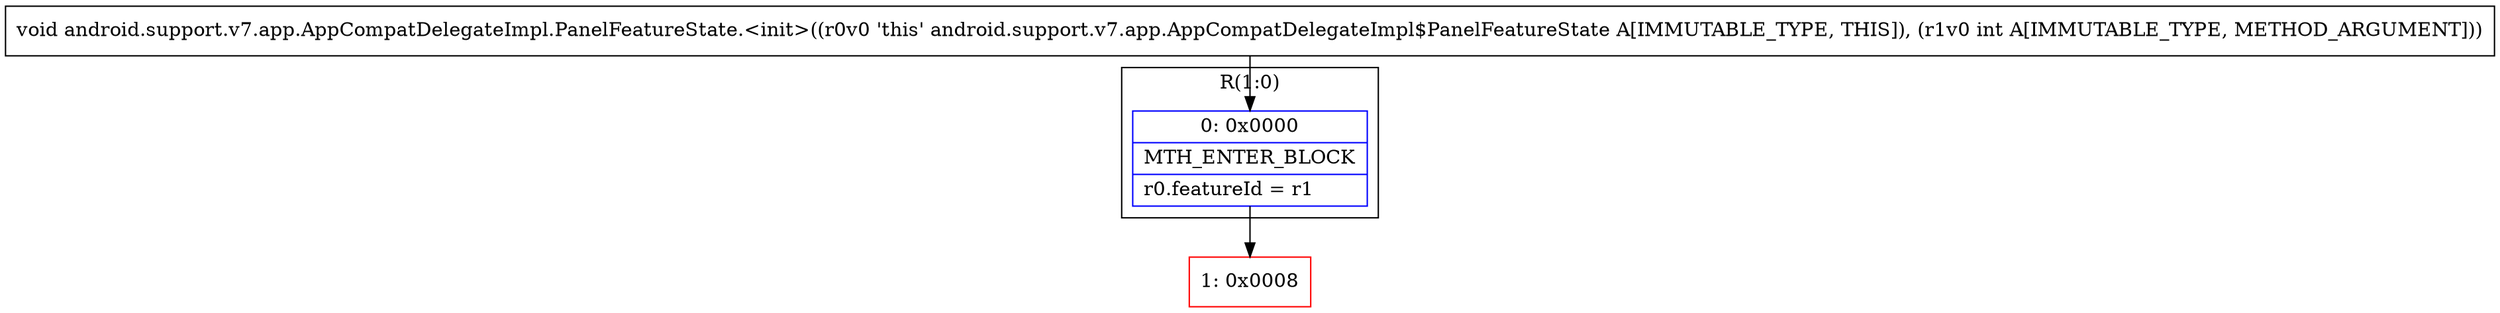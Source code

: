 digraph "CFG forandroid.support.v7.app.AppCompatDelegateImpl.PanelFeatureState.\<init\>(I)V" {
subgraph cluster_Region_812297212 {
label = "R(1:0)";
node [shape=record,color=blue];
Node_0 [shape=record,label="{0\:\ 0x0000|MTH_ENTER_BLOCK\l|r0.featureId = r1\l}"];
}
Node_1 [shape=record,color=red,label="{1\:\ 0x0008}"];
MethodNode[shape=record,label="{void android.support.v7.app.AppCompatDelegateImpl.PanelFeatureState.\<init\>((r0v0 'this' android.support.v7.app.AppCompatDelegateImpl$PanelFeatureState A[IMMUTABLE_TYPE, THIS]), (r1v0 int A[IMMUTABLE_TYPE, METHOD_ARGUMENT])) }"];
MethodNode -> Node_0;
Node_0 -> Node_1;
}

